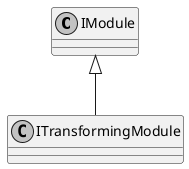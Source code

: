 @startuml
skinparam monochrome true
skinparam classAttributeIconSize 0

IModule <|-- ITransformingModule
@enduml
